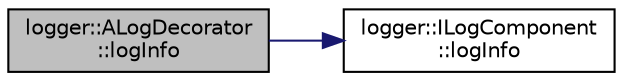 digraph "logger::ALogDecorator::logInfo"
{
 // LATEX_PDF_SIZE
  edge [fontname="Helvetica",fontsize="10",labelfontname="Helvetica",labelfontsize="10"];
  node [fontname="Helvetica",fontsize="10",shape=record];
  rankdir="LR";
  Node1 [label="logger::ALogDecorator\l::logInfo",height=0.2,width=0.4,color="black", fillcolor="grey75", style="filled", fontcolor="black",tooltip=" "];
  Node1 -> Node2 [color="midnightblue",fontsize="10",style="solid",fontname="Helvetica"];
  Node2 [label="logger::ILogComponent\l::logInfo",height=0.2,width=0.4,color="black", fillcolor="white", style="filled",URL="$classlogger_1_1_i_log_component.html#a12ab1853b4a5eb25046ada685883271a",tooltip=" "];
}
